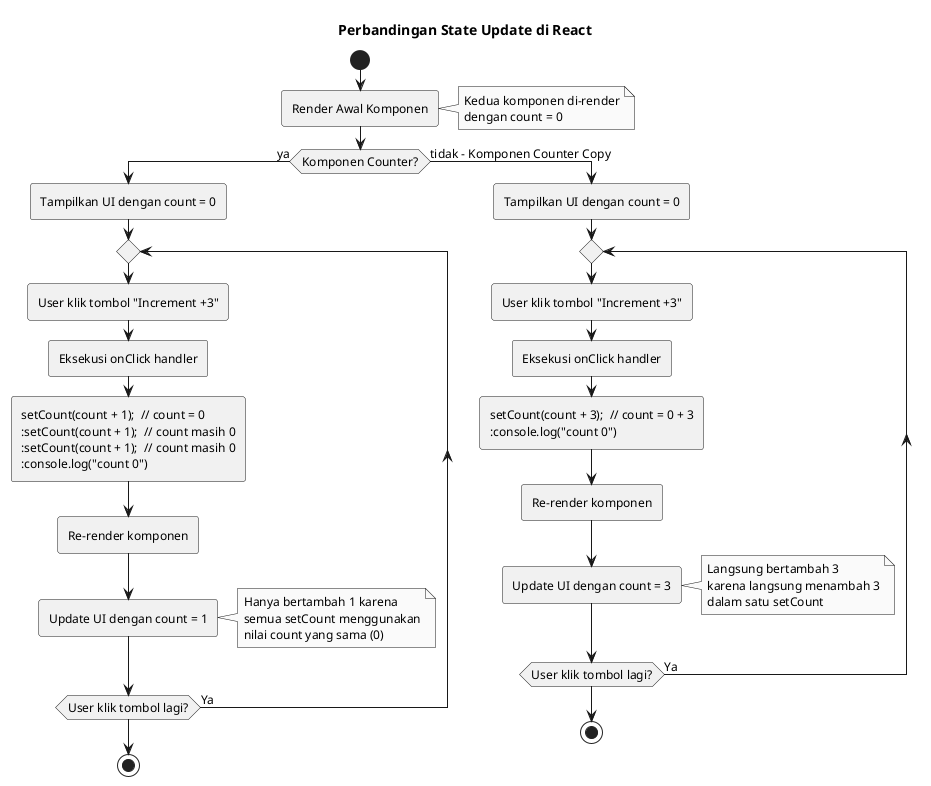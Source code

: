 @startuml React State Update Flow

skinparam monochrome true
skinparam defaultFontName Arial
skinparam defaultFontSize 12
skinparam roundcorner 5

title Perbandingan State Update di React

start

:Render Awal Komponen;
note right
  Kedua komponen di-render
  dengan count = 0
endnote

if (Komponen Counter?) then (ya)
  :Tampilkan UI dengan count = 0;
  
  repeat
    :User klik tombol "Increment +3";
    :Eksekusi onClick handler;
    
    :setCount(count + 1);  // count = 0
    :setCount(count + 1);  // count masih 0
    :setCount(count + 1);  // count masih 0
    :console.log("count 0");
    
    :Re-render komponen;
    :Update UI dengan count = 1;
    note right
      Hanya bertambah 1 karena
      semua setCount menggunakan
      nilai count yang sama (0)
    endnote
  repeat while (User klik tombol lagi?) is (Ya) 
  stop
else (tidak - Komponen Counter Copy)
  :Tampilkan UI dengan count = 0;
  
  repeat
    :User klik tombol "Increment +3";
    :Eksekusi onClick handler;
    
    :setCount(count + 3);  // count = 0 + 3
    :console.log("count 0");
    
    :Re-render komponen;
    :Update UI dengan count = 3;
    note right
      Langsung bertambah 3
      karena langsung menambah 3
      dalam satu setCount
    endnote
  repeat while (User klik tombol lagi?) is (Ya)
  stop
endif

@enduml
